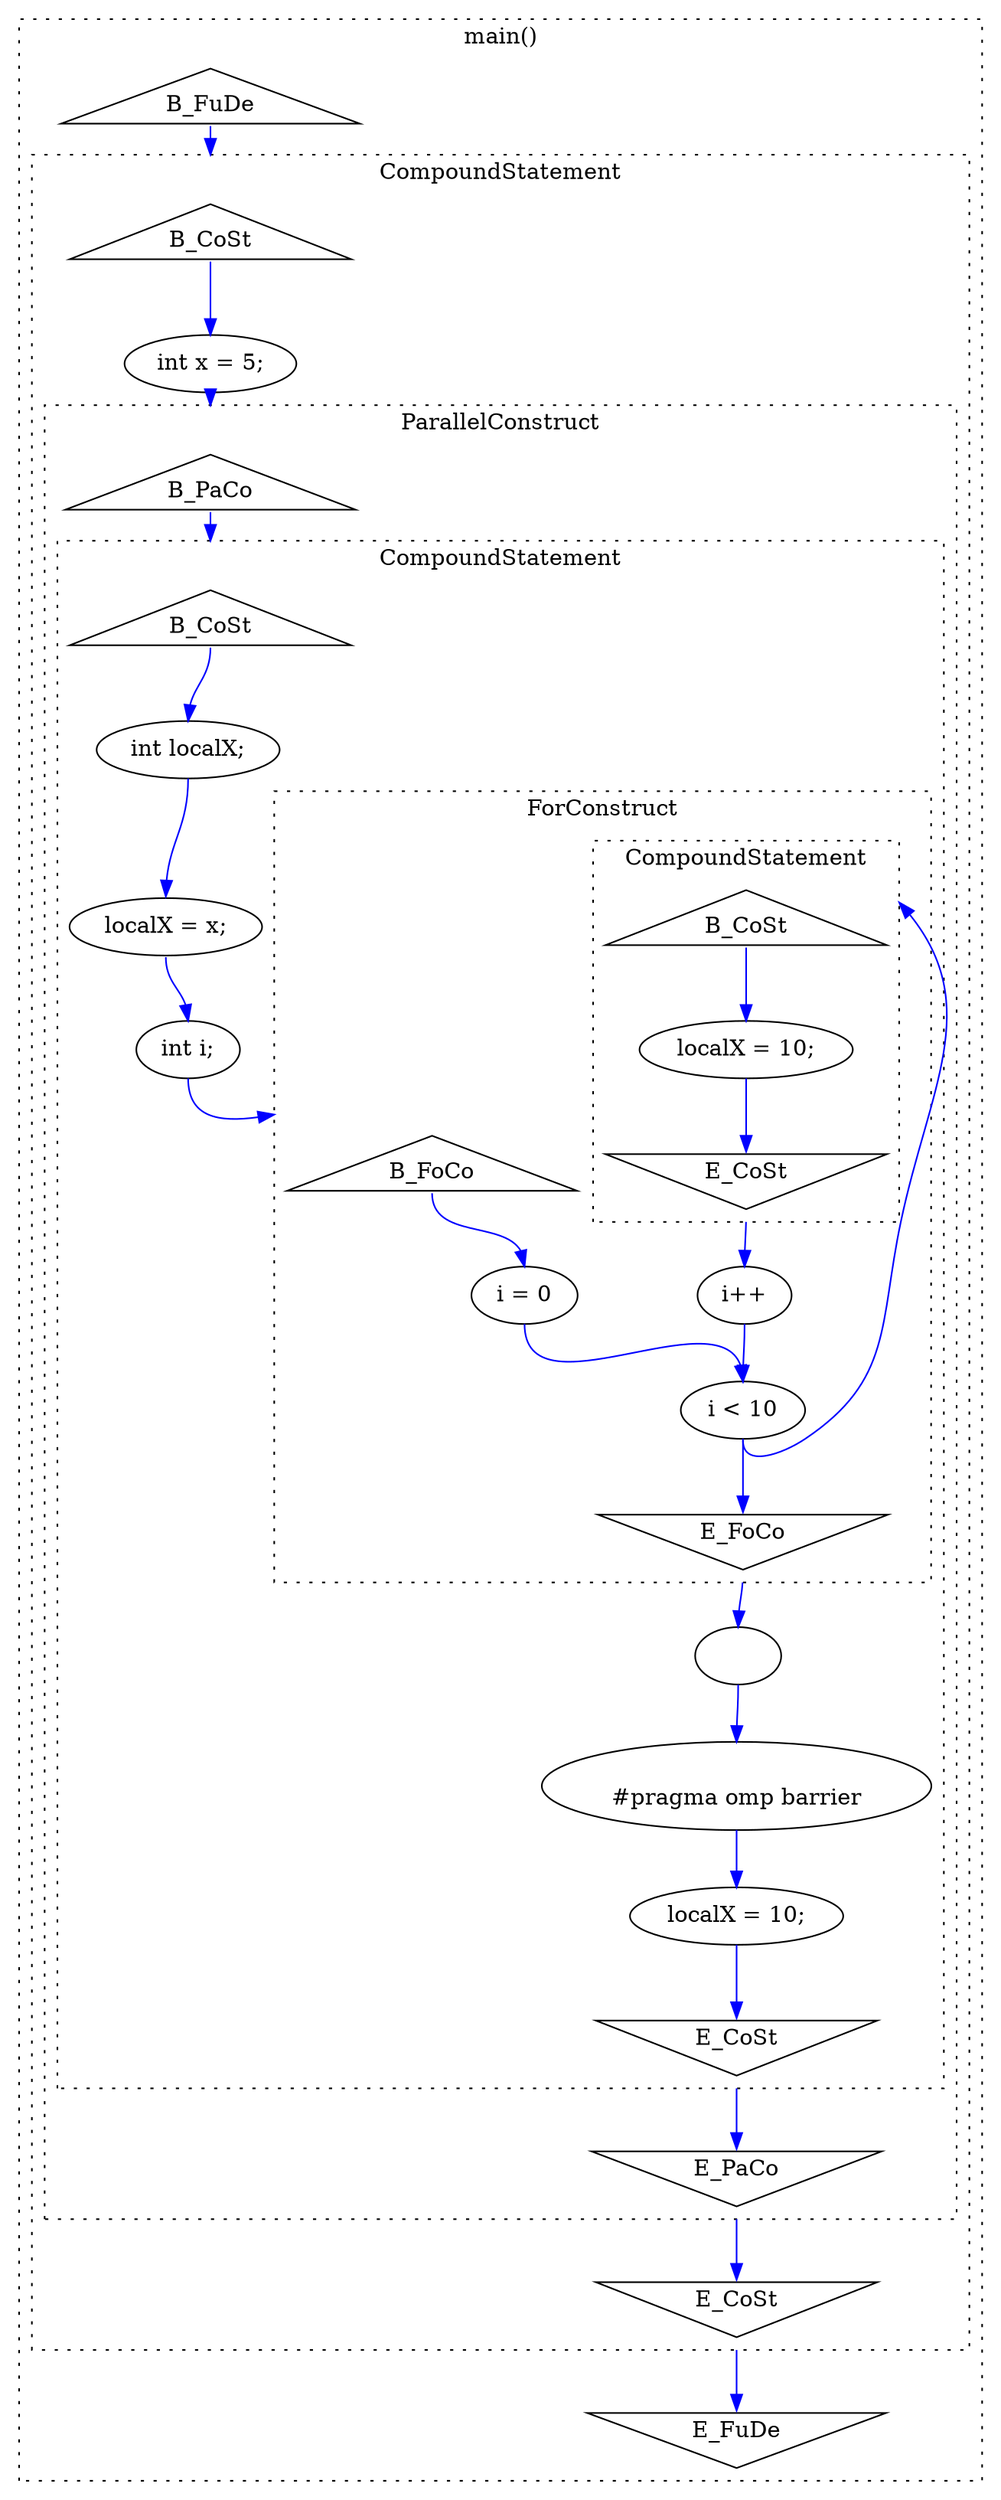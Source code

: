 digraph graph1890187342 {
compound=true;
edge[color=blue];
subgraph cluster19986569 {
compound=true;
style=dotted;
label="main()";
node294184992[label="B_FuDe", shape="triangle"];
node793315160[label="E_FuDe", shape="invtriangle"];
subgraph cluster270397815 {
compound=true;
style=dotted;
label="CompoundStatement";
node376416077[label="B_CoSt", shape="triangle"];
node1089504328[label="E_CoSt", shape="invtriangle"];
node660879561[label="int x = 5;"];
subgraph cluster1485697819 {
compound=true;
style=dotted;
label="ParallelConstruct";
node867398280[label="B_PaCo", shape="triangle"];
node2007331442[label="E_PaCo", shape="invtriangle"];
subgraph cluster1904324159 {
compound=true;
style=dotted;
label="CompoundStatement";
node1176735295[label="B_CoSt", shape="triangle"];
node1848415041[label="E_CoSt", shape="invtriangle"];
node843467284[label="int localX;"];
node1313532469[label="localX = x;"];
node339924917[label="int i;"];
subgraph cluster624271064 {
compound=true;
style=dotted;
label="ForConstruct";
node564742142[label="B_FoCo", shape="triangle"];
node90205195[label="E_FoCo", shape="invtriangle"];
node135184888[label="i = 0"];
node21257599[label="i < 10"];
node1782148126[label="i++"];
subgraph cluster1816089958 {
compound=true;
style=dotted;
label="CompoundStatement";
node306206744[label="B_CoSt", shape="triangle"];
node827084938[label="E_CoSt", shape="invtriangle"];
node280265505[label="localX = 10;"];
}
}
node112619572[label="
"];
node371619938[label="
#pragma omp barrier
"];
node2040352617[label="localX = 10;"];
}
}
}
}
node294184992 -> node376416077[tailport=s, headport=n, weight=8, lhead=cluster270397815];
node376416077 -> node660879561[tailport=s, headport=n, weight=8];
node660879561 -> node867398280[lhead=cluster1485697819, weight=8, tailport=s, headport=n];
node867398280 -> node1176735295[tailport=s, headport=n, weight=8, lhead=cluster1904324159];
node1176735295 -> node843467284[tailport=s, headport=n, weight=8];
node843467284 -> node1313532469[weight=8, tailport=s, headport=n];
node1313532469 -> node339924917[weight=8, tailport=s, headport=n];
node339924917 -> node564742142[lhead=cluster624271064, weight=8, tailport=s, headport=n];
node564742142 -> node135184888[tailport=s, headport=n, weight=8];
node135184888 -> node21257599[weight=8, tailport=s, headport=n];
node21257599 -> node306206744[lhead=cluster1816089958, weight=8, tailport=s, headport=n];
node21257599 -> node90205195[weight=8, tailport=s, headport=n];
node1782148126 -> node21257599[weight=8, tailport=s, headport=n];
node306206744 -> node280265505[tailport=s, headport=n, weight=8];
node280265505 -> node827084938[weight=8, tailport=s, headport=n];
node827084938 -> node1782148126[tailport=s, headport=n, weight=8, ltail=cluster1816089958];
node90205195 -> node112619572[tailport=s, headport=n, weight=8, ltail=cluster624271064];
node112619572 -> node371619938[weight=8, tailport=s, headport=n];
node371619938 -> node2040352617[weight=8, tailport=s, headport=n];
node2040352617 -> node1848415041[weight=8, tailport=s, headport=n];
node1848415041 -> node2007331442[tailport=s, headport=n, weight=8, ltail=cluster1904324159];
node2007331442 -> node1089504328[tailport=s, headport=n, weight=8, ltail=cluster1485697819];
node1089504328 -> node793315160[tailport=s, headport=n, weight=8, ltail=cluster270397815];
}
